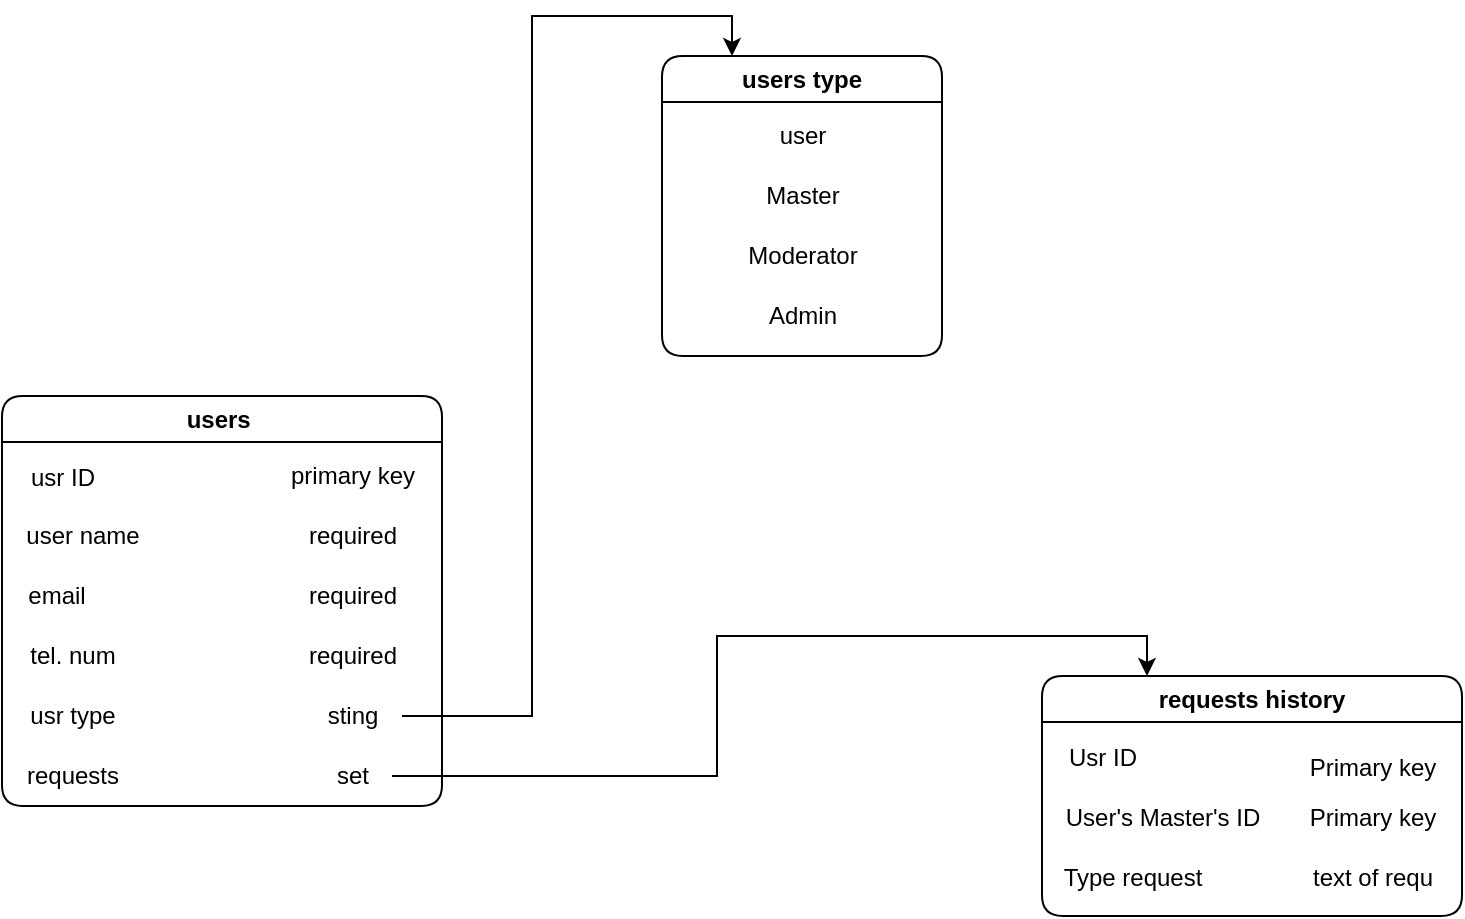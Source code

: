 <mxfile version="20.8.13" type="device"><diagram name="Страница 1" id="Ea4t0pdlxeF6CBIrscVw"><mxGraphModel dx="1244" dy="674" grid="1" gridSize="10" guides="1" tooltips="1" connect="1" arrows="1" fold="1" page="1" pageScale="1" pageWidth="1169" pageHeight="827" math="0" shadow="0"><root><mxCell id="0"/><mxCell id="1" parent="0"/><mxCell id="KOl3TANiJwgZqs0cRaH8-132" value="" style="group" vertex="1" connectable="0" parent="1"><mxGeometry x="400" y="300" width="220" height="205" as="geometry"/></mxCell><mxCell id="KOl3TANiJwgZqs0cRaH8-108" value="users&amp;nbsp;" style="swimlane;whiteSpace=wrap;html=1;rounded=1;shadow=0;glass=0;sketch=0;strokeColor=default;fillColor=default;gradientColor=none;" vertex="1" parent="KOl3TANiJwgZqs0cRaH8-132"><mxGeometry width="220" height="205" as="geometry"><mxRectangle x="40" y="20" width="80" height="30" as="alternateBounds"/></mxGeometry></mxCell><mxCell id="KOl3TANiJwgZqs0cRaH8-109" value="usr ID" style="text;html=1;align=center;verticalAlign=middle;resizable=0;points=[];autosize=1;strokeColor=none;fillColor=none;" vertex="1" parent="KOl3TANiJwgZqs0cRaH8-108"><mxGeometry y="26" width="60" height="30" as="geometry"/></mxCell><mxCell id="KOl3TANiJwgZqs0cRaH8-111" value="primary key" style="text;html=1;align=center;verticalAlign=middle;resizable=0;points=[];autosize=1;strokeColor=none;fillColor=none;" vertex="1" parent="KOl3TANiJwgZqs0cRaH8-108"><mxGeometry x="130" y="25" width="90" height="30" as="geometry"/></mxCell><mxCell id="KOl3TANiJwgZqs0cRaH8-114" value="user name" style="text;html=1;align=center;verticalAlign=middle;resizable=0;points=[];autosize=1;strokeColor=none;fillColor=none;" vertex="1" parent="KOl3TANiJwgZqs0cRaH8-108"><mxGeometry y="55" width="80" height="30" as="geometry"/></mxCell><mxCell id="KOl3TANiJwgZqs0cRaH8-115" value="required" style="text;html=1;align=center;verticalAlign=middle;resizable=0;points=[];autosize=1;strokeColor=none;fillColor=none;" vertex="1" parent="KOl3TANiJwgZqs0cRaH8-108"><mxGeometry x="140" y="55" width="70" height="30" as="geometry"/></mxCell><mxCell id="KOl3TANiJwgZqs0cRaH8-116" value="email" style="text;html=1;align=center;verticalAlign=middle;resizable=0;points=[];autosize=1;strokeColor=none;fillColor=none;" vertex="1" parent="KOl3TANiJwgZqs0cRaH8-108"><mxGeometry x="2" y="85" width="50" height="30" as="geometry"/></mxCell><mxCell id="KOl3TANiJwgZqs0cRaH8-118" value="tel. num" style="text;html=1;align=center;verticalAlign=middle;resizable=0;points=[];autosize=1;strokeColor=none;fillColor=none;" vertex="1" parent="KOl3TANiJwgZqs0cRaH8-108"><mxGeometry y="115" width="70" height="30" as="geometry"/></mxCell><mxCell id="KOl3TANiJwgZqs0cRaH8-119" value="required" style="text;html=1;align=center;verticalAlign=middle;resizable=0;points=[];autosize=1;strokeColor=none;fillColor=none;" vertex="1" parent="KOl3TANiJwgZqs0cRaH8-108"><mxGeometry x="140" y="115" width="70" height="30" as="geometry"/></mxCell><mxCell id="KOl3TANiJwgZqs0cRaH8-120" value="usr type" style="text;html=1;align=center;verticalAlign=middle;resizable=0;points=[];autosize=1;strokeColor=none;fillColor=none;" vertex="1" parent="KOl3TANiJwgZqs0cRaH8-108"><mxGeometry y="145" width="70" height="30" as="geometry"/></mxCell><mxCell id="KOl3TANiJwgZqs0cRaH8-121" value="sting" style="text;html=1;align=center;verticalAlign=middle;resizable=0;points=[];autosize=1;strokeColor=none;fillColor=none;" vertex="1" parent="KOl3TANiJwgZqs0cRaH8-108"><mxGeometry x="150" y="145" width="50" height="30" as="geometry"/></mxCell><mxCell id="KOl3TANiJwgZqs0cRaH8-123" value="requests" style="text;html=1;align=center;verticalAlign=middle;resizable=0;points=[];autosize=1;strokeColor=none;fillColor=none;" vertex="1" parent="KOl3TANiJwgZqs0cRaH8-108"><mxGeometry y="175" width="70" height="30" as="geometry"/></mxCell><mxCell id="KOl3TANiJwgZqs0cRaH8-117" value="required" style="text;html=1;align=center;verticalAlign=middle;resizable=0;points=[];autosize=1;strokeColor=none;fillColor=none;" vertex="1" parent="KOl3TANiJwgZqs0cRaH8-132"><mxGeometry x="140" y="85" width="70" height="30" as="geometry"/></mxCell><mxCell id="KOl3TANiJwgZqs0cRaH8-122" value="set" style="text;html=1;align=center;verticalAlign=middle;resizable=0;points=[];autosize=1;strokeColor=none;fillColor=none;" vertex="1" parent="KOl3TANiJwgZqs0cRaH8-132"><mxGeometry x="155" y="175" width="40" height="30" as="geometry"/></mxCell><mxCell id="KOl3TANiJwgZqs0cRaH8-133" value="" style="group" vertex="1" connectable="0" parent="1"><mxGeometry x="730" y="130" width="140" height="150" as="geometry"/></mxCell><mxCell id="KOl3TANiJwgZqs0cRaH8-126" value="users type" style="swimlane;whiteSpace=wrap;html=1;rounded=1;shadow=0;glass=0;sketch=0;strokeColor=default;fillColor=default;gradientColor=none;" vertex="1" parent="KOl3TANiJwgZqs0cRaH8-133"><mxGeometry width="140" height="150" as="geometry"/></mxCell><mxCell id="KOl3TANiJwgZqs0cRaH8-128" value="user" style="text;html=1;align=center;verticalAlign=middle;resizable=0;points=[];autosize=1;strokeColor=none;fillColor=none;" vertex="1" parent="KOl3TANiJwgZqs0cRaH8-126"><mxGeometry x="45" y="25" width="50" height="30" as="geometry"/></mxCell><mxCell id="KOl3TANiJwgZqs0cRaH8-129" value="Master" style="text;html=1;align=center;verticalAlign=middle;resizable=0;points=[];autosize=1;strokeColor=none;fillColor=none;" vertex="1" parent="KOl3TANiJwgZqs0cRaH8-126"><mxGeometry x="40" y="55" width="60" height="30" as="geometry"/></mxCell><mxCell id="KOl3TANiJwgZqs0cRaH8-130" value="Moderator" style="text;html=1;align=center;verticalAlign=middle;resizable=0;points=[];autosize=1;strokeColor=none;fillColor=none;" vertex="1" parent="KOl3TANiJwgZqs0cRaH8-133"><mxGeometry x="30" y="85" width="80" height="30" as="geometry"/></mxCell><mxCell id="KOl3TANiJwgZqs0cRaH8-131" value="Admin" style="text;html=1;align=center;verticalAlign=middle;resizable=0;points=[];autosize=1;strokeColor=none;fillColor=none;" vertex="1" parent="KOl3TANiJwgZqs0cRaH8-133"><mxGeometry x="40" y="115" width="60" height="30" as="geometry"/></mxCell><mxCell id="KOl3TANiJwgZqs0cRaH8-134" value="requests history" style="swimlane;whiteSpace=wrap;html=1;rounded=1;shadow=0;glass=0;sketch=0;strokeColor=default;fillColor=default;gradientColor=none;" vertex="1" parent="1"><mxGeometry x="920" y="440" width="210" height="120" as="geometry"/></mxCell><mxCell id="KOl3TANiJwgZqs0cRaH8-135" value="Usr ID" style="text;html=1;align=center;verticalAlign=middle;resizable=0;points=[];autosize=1;strokeColor=none;fillColor=none;" vertex="1" parent="KOl3TANiJwgZqs0cRaH8-134"><mxGeometry y="26" width="60" height="30" as="geometry"/></mxCell><mxCell id="KOl3TANiJwgZqs0cRaH8-136" value="User's Master's ID" style="text;html=1;align=center;verticalAlign=middle;resizable=0;points=[];autosize=1;strokeColor=none;fillColor=none;" vertex="1" parent="KOl3TANiJwgZqs0cRaH8-134"><mxGeometry y="56" width="120" height="30" as="geometry"/></mxCell><mxCell id="KOl3TANiJwgZqs0cRaH8-137" value="Type request" style="text;html=1;align=center;verticalAlign=middle;resizable=0;points=[];autosize=1;strokeColor=none;fillColor=none;" vertex="1" parent="KOl3TANiJwgZqs0cRaH8-134"><mxGeometry y="86" width="90" height="30" as="geometry"/></mxCell><mxCell id="KOl3TANiJwgZqs0cRaH8-138" value="Primary key" style="text;html=1;align=center;verticalAlign=middle;resizable=0;points=[];autosize=1;strokeColor=none;fillColor=none;" vertex="1" parent="KOl3TANiJwgZqs0cRaH8-134"><mxGeometry x="120" y="31" width="90" height="30" as="geometry"/></mxCell><mxCell id="KOl3TANiJwgZqs0cRaH8-139" value="Primary key" style="text;html=1;align=center;verticalAlign=middle;resizable=0;points=[];autosize=1;strokeColor=none;fillColor=none;" vertex="1" parent="KOl3TANiJwgZqs0cRaH8-134"><mxGeometry x="120" y="56" width="90" height="30" as="geometry"/></mxCell><mxCell id="KOl3TANiJwgZqs0cRaH8-140" value="text of requ" style="text;html=1;align=center;verticalAlign=middle;resizable=0;points=[];autosize=1;strokeColor=none;fillColor=none;" vertex="1" parent="KOl3TANiJwgZqs0cRaH8-134"><mxGeometry x="125" y="86" width="80" height="30" as="geometry"/></mxCell><mxCell id="KOl3TANiJwgZqs0cRaH8-144" style="edgeStyle=orthogonalEdgeStyle;rounded=0;orthogonalLoop=1;jettySize=auto;html=1;entryX=0.25;entryY=0;entryDx=0;entryDy=0;" edge="1" parent="1" source="KOl3TANiJwgZqs0cRaH8-121" target="KOl3TANiJwgZqs0cRaH8-126"><mxGeometry relative="1" as="geometry"/></mxCell><mxCell id="KOl3TANiJwgZqs0cRaH8-145" style="edgeStyle=orthogonalEdgeStyle;rounded=0;orthogonalLoop=1;jettySize=auto;html=1;entryX=0.25;entryY=0;entryDx=0;entryDy=0;" edge="1" parent="1" source="KOl3TANiJwgZqs0cRaH8-122" target="KOl3TANiJwgZqs0cRaH8-134"><mxGeometry relative="1" as="geometry"><mxPoint x="870" y="492.0" as="targetPoint"/></mxGeometry></mxCell></root></mxGraphModel></diagram></mxfile>